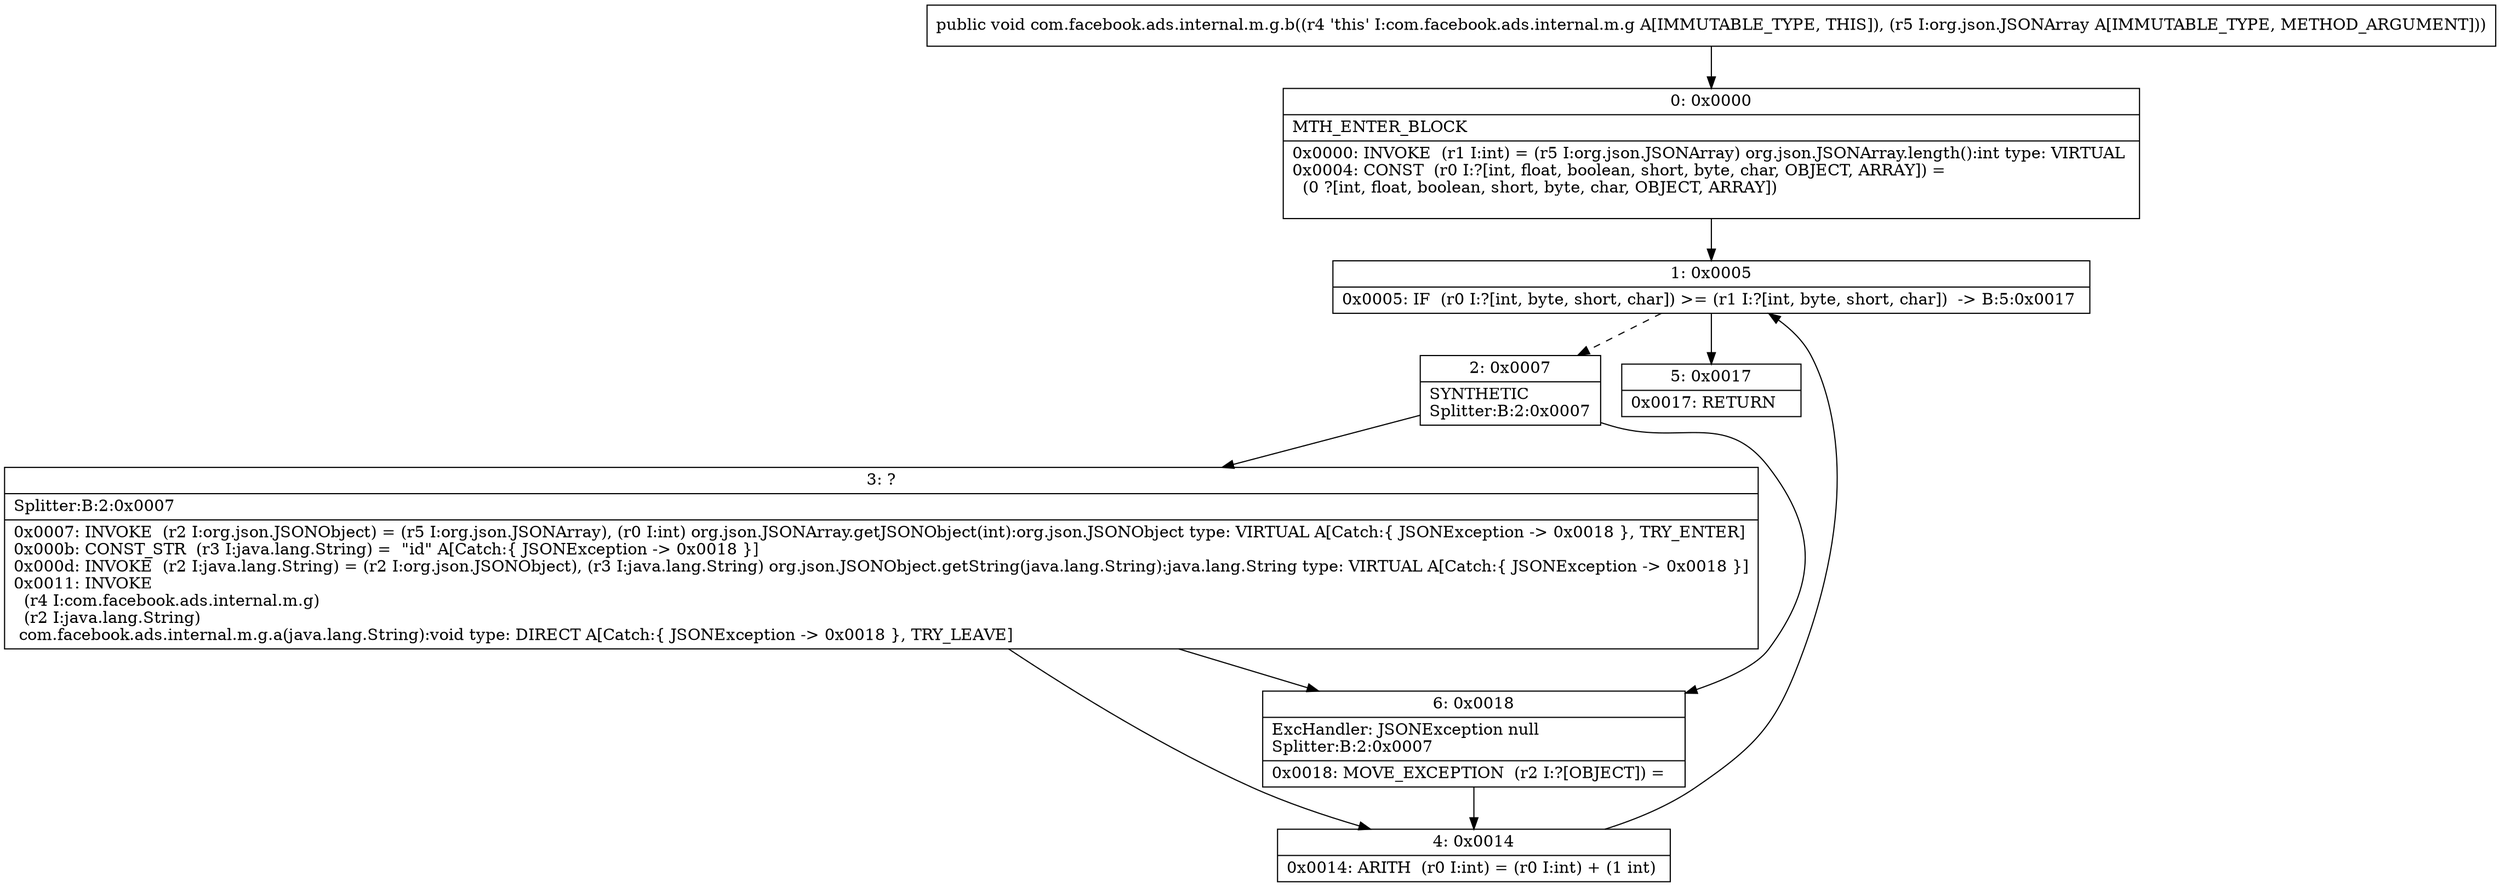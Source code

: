 digraph "CFG forcom.facebook.ads.internal.m.g.b(Lorg\/json\/JSONArray;)V" {
Node_0 [shape=record,label="{0\:\ 0x0000|MTH_ENTER_BLOCK\l|0x0000: INVOKE  (r1 I:int) = (r5 I:org.json.JSONArray) org.json.JSONArray.length():int type: VIRTUAL \l0x0004: CONST  (r0 I:?[int, float, boolean, short, byte, char, OBJECT, ARRAY]) = \l  (0 ?[int, float, boolean, short, byte, char, OBJECT, ARRAY])\l \l}"];
Node_1 [shape=record,label="{1\:\ 0x0005|0x0005: IF  (r0 I:?[int, byte, short, char]) \>= (r1 I:?[int, byte, short, char])  \-\> B:5:0x0017 \l}"];
Node_2 [shape=record,label="{2\:\ 0x0007|SYNTHETIC\lSplitter:B:2:0x0007\l}"];
Node_3 [shape=record,label="{3\:\ ?|Splitter:B:2:0x0007\l|0x0007: INVOKE  (r2 I:org.json.JSONObject) = (r5 I:org.json.JSONArray), (r0 I:int) org.json.JSONArray.getJSONObject(int):org.json.JSONObject type: VIRTUAL A[Catch:\{ JSONException \-\> 0x0018 \}, TRY_ENTER]\l0x000b: CONST_STR  (r3 I:java.lang.String) =  \"id\" A[Catch:\{ JSONException \-\> 0x0018 \}]\l0x000d: INVOKE  (r2 I:java.lang.String) = (r2 I:org.json.JSONObject), (r3 I:java.lang.String) org.json.JSONObject.getString(java.lang.String):java.lang.String type: VIRTUAL A[Catch:\{ JSONException \-\> 0x0018 \}]\l0x0011: INVOKE  \l  (r4 I:com.facebook.ads.internal.m.g)\l  (r2 I:java.lang.String)\l com.facebook.ads.internal.m.g.a(java.lang.String):void type: DIRECT A[Catch:\{ JSONException \-\> 0x0018 \}, TRY_LEAVE]\l}"];
Node_4 [shape=record,label="{4\:\ 0x0014|0x0014: ARITH  (r0 I:int) = (r0 I:int) + (1 int) \l}"];
Node_5 [shape=record,label="{5\:\ 0x0017|0x0017: RETURN   \l}"];
Node_6 [shape=record,label="{6\:\ 0x0018|ExcHandler: JSONException null\lSplitter:B:2:0x0007\l|0x0018: MOVE_EXCEPTION  (r2 I:?[OBJECT]) =  \l}"];
MethodNode[shape=record,label="{public void com.facebook.ads.internal.m.g.b((r4 'this' I:com.facebook.ads.internal.m.g A[IMMUTABLE_TYPE, THIS]), (r5 I:org.json.JSONArray A[IMMUTABLE_TYPE, METHOD_ARGUMENT])) }"];
MethodNode -> Node_0;
Node_0 -> Node_1;
Node_1 -> Node_2[style=dashed];
Node_1 -> Node_5;
Node_2 -> Node_3;
Node_2 -> Node_6;
Node_3 -> Node_4;
Node_3 -> Node_6;
Node_4 -> Node_1;
Node_6 -> Node_4;
}

